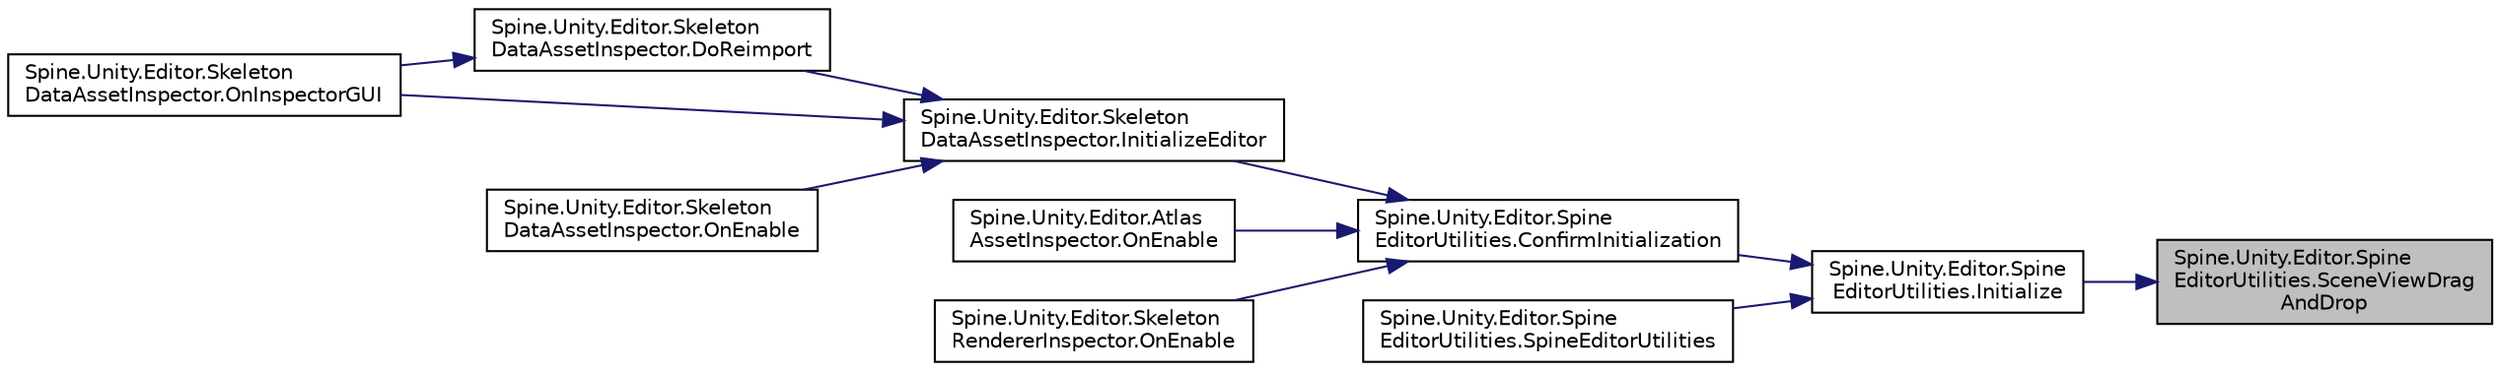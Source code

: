 digraph "Spine.Unity.Editor.SpineEditorUtilities.SceneViewDragAndDrop"
{
 // LATEX_PDF_SIZE
  edge [fontname="Helvetica",fontsize="10",labelfontname="Helvetica",labelfontsize="10"];
  node [fontname="Helvetica",fontsize="10",shape=record];
  rankdir="RL";
  Node1 [label="Spine.Unity.Editor.Spine\lEditorUtilities.SceneViewDrag\lAndDrop",height=0.2,width=0.4,color="black", fillcolor="grey75", style="filled", fontcolor="black",tooltip=" "];
  Node1 -> Node2 [dir="back",color="midnightblue",fontsize="10",style="solid"];
  Node2 [label="Spine.Unity.Editor.Spine\lEditorUtilities.Initialize",height=0.2,width=0.4,color="black", fillcolor="white", style="filled",URL="$class_spine_1_1_unity_1_1_editor_1_1_spine_editor_utilities.html#abd76572f6dc50fd5b923f3360652e60c",tooltip=" "];
  Node2 -> Node3 [dir="back",color="midnightblue",fontsize="10",style="solid"];
  Node3 [label="Spine.Unity.Editor.Spine\lEditorUtilities.ConfirmInitialization",height=0.2,width=0.4,color="black", fillcolor="white", style="filled",URL="$class_spine_1_1_unity_1_1_editor_1_1_spine_editor_utilities.html#a50138b04862241cbc785ba1e1b9b014f",tooltip=" "];
  Node3 -> Node4 [dir="back",color="midnightblue",fontsize="10",style="solid"];
  Node4 [label="Spine.Unity.Editor.Skeleton\lDataAssetInspector.InitializeEditor",height=0.2,width=0.4,color="black", fillcolor="white", style="filled",URL="$class_spine_1_1_unity_1_1_editor_1_1_skeleton_data_asset_inspector.html#a6e1b3ce2a40f88bf0856de424487659d",tooltip=" "];
  Node4 -> Node5 [dir="back",color="midnightblue",fontsize="10",style="solid"];
  Node5 [label="Spine.Unity.Editor.Skeleton\lDataAssetInspector.DoReimport",height=0.2,width=0.4,color="black", fillcolor="white", style="filled",URL="$class_spine_1_1_unity_1_1_editor_1_1_skeleton_data_asset_inspector.html#a4736500b9b0f9559591229d9525a53ba",tooltip=" "];
  Node5 -> Node6 [dir="back",color="midnightblue",fontsize="10",style="solid"];
  Node6 [label="Spine.Unity.Editor.Skeleton\lDataAssetInspector.OnInspectorGUI",height=0.2,width=0.4,color="black", fillcolor="white", style="filled",URL="$class_spine_1_1_unity_1_1_editor_1_1_skeleton_data_asset_inspector.html#ac3d0f9499211735f35ac647173858cb1",tooltip=" "];
  Node4 -> Node7 [dir="back",color="midnightblue",fontsize="10",style="solid"];
  Node7 [label="Spine.Unity.Editor.Skeleton\lDataAssetInspector.OnEnable",height=0.2,width=0.4,color="black", fillcolor="white", style="filled",URL="$class_spine_1_1_unity_1_1_editor_1_1_skeleton_data_asset_inspector.html#afc433f2760c075abd3b470ba9336ebb2",tooltip=" "];
  Node4 -> Node6 [dir="back",color="midnightblue",fontsize="10",style="solid"];
  Node3 -> Node8 [dir="back",color="midnightblue",fontsize="10",style="solid"];
  Node8 [label="Spine.Unity.Editor.Atlas\lAssetInspector.OnEnable",height=0.2,width=0.4,color="black", fillcolor="white", style="filled",URL="$class_spine_1_1_unity_1_1_editor_1_1_atlas_asset_inspector.html#a8752760477c2ef60e81dafcfa26eaa5c",tooltip=" "];
  Node3 -> Node9 [dir="back",color="midnightblue",fontsize="10",style="solid"];
  Node9 [label="Spine.Unity.Editor.Skeleton\lRendererInspector.OnEnable",height=0.2,width=0.4,color="black", fillcolor="white", style="filled",URL="$class_spine_1_1_unity_1_1_editor_1_1_skeleton_renderer_inspector.html#a906696e1a50a94950abc364f82cfd480",tooltip=" "];
  Node2 -> Node10 [dir="back",color="midnightblue",fontsize="10",style="solid"];
  Node10 [label="Spine.Unity.Editor.Spine\lEditorUtilities.SpineEditorUtilities",height=0.2,width=0.4,color="black", fillcolor="white", style="filled",URL="$class_spine_1_1_unity_1_1_editor_1_1_spine_editor_utilities.html#ac7d2768f43a591003555a90010ee7e4d",tooltip=" "];
}
